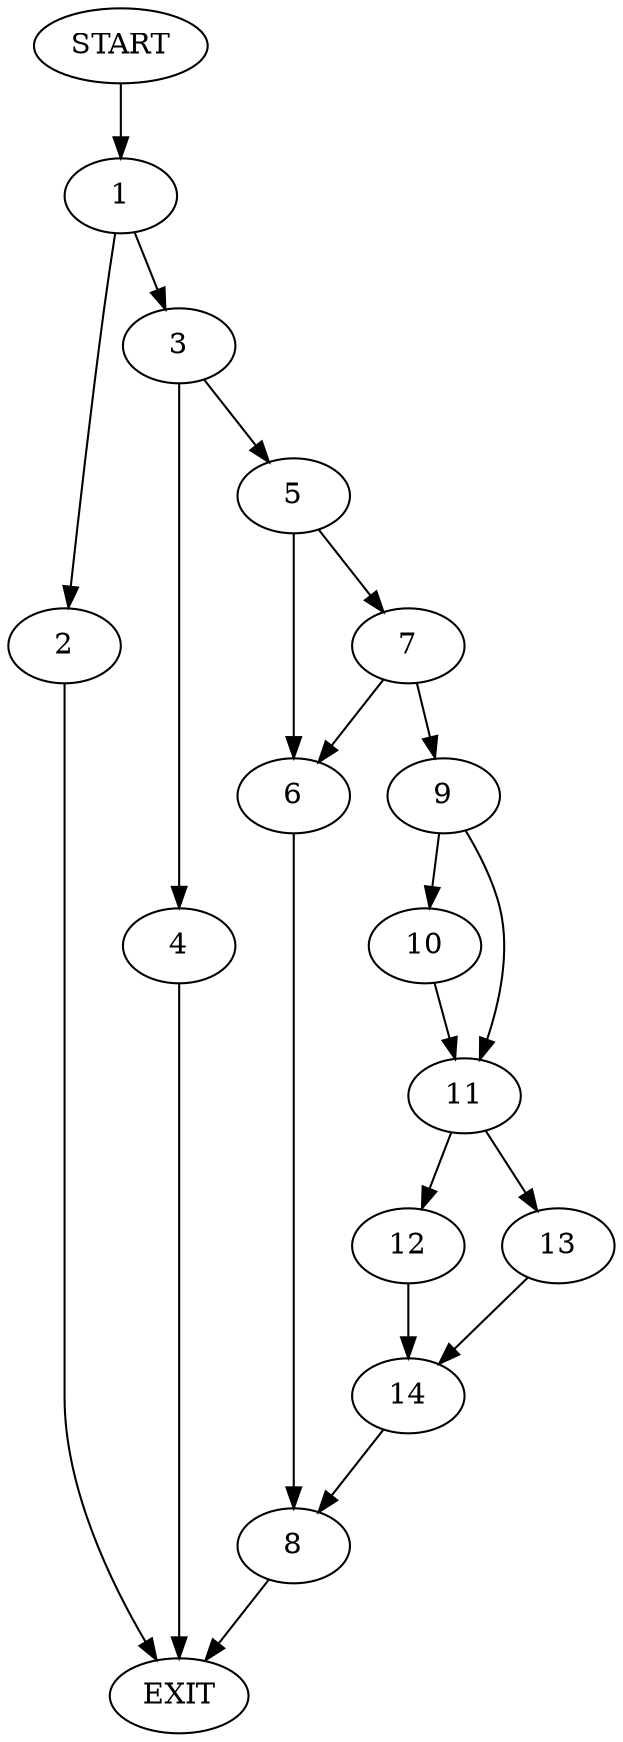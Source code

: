 digraph {
0 [label="START"]
15 [label="EXIT"]
0 -> 1
1 -> 2
1 -> 3
2 -> 15
3 -> 4
3 -> 5
4 -> 15
5 -> 6
5 -> 7
6 -> 8
7 -> 6
7 -> 9
9 -> 10
9 -> 11
10 -> 11
11 -> 12
11 -> 13
13 -> 14
12 -> 14
14 -> 8
8 -> 15
}

